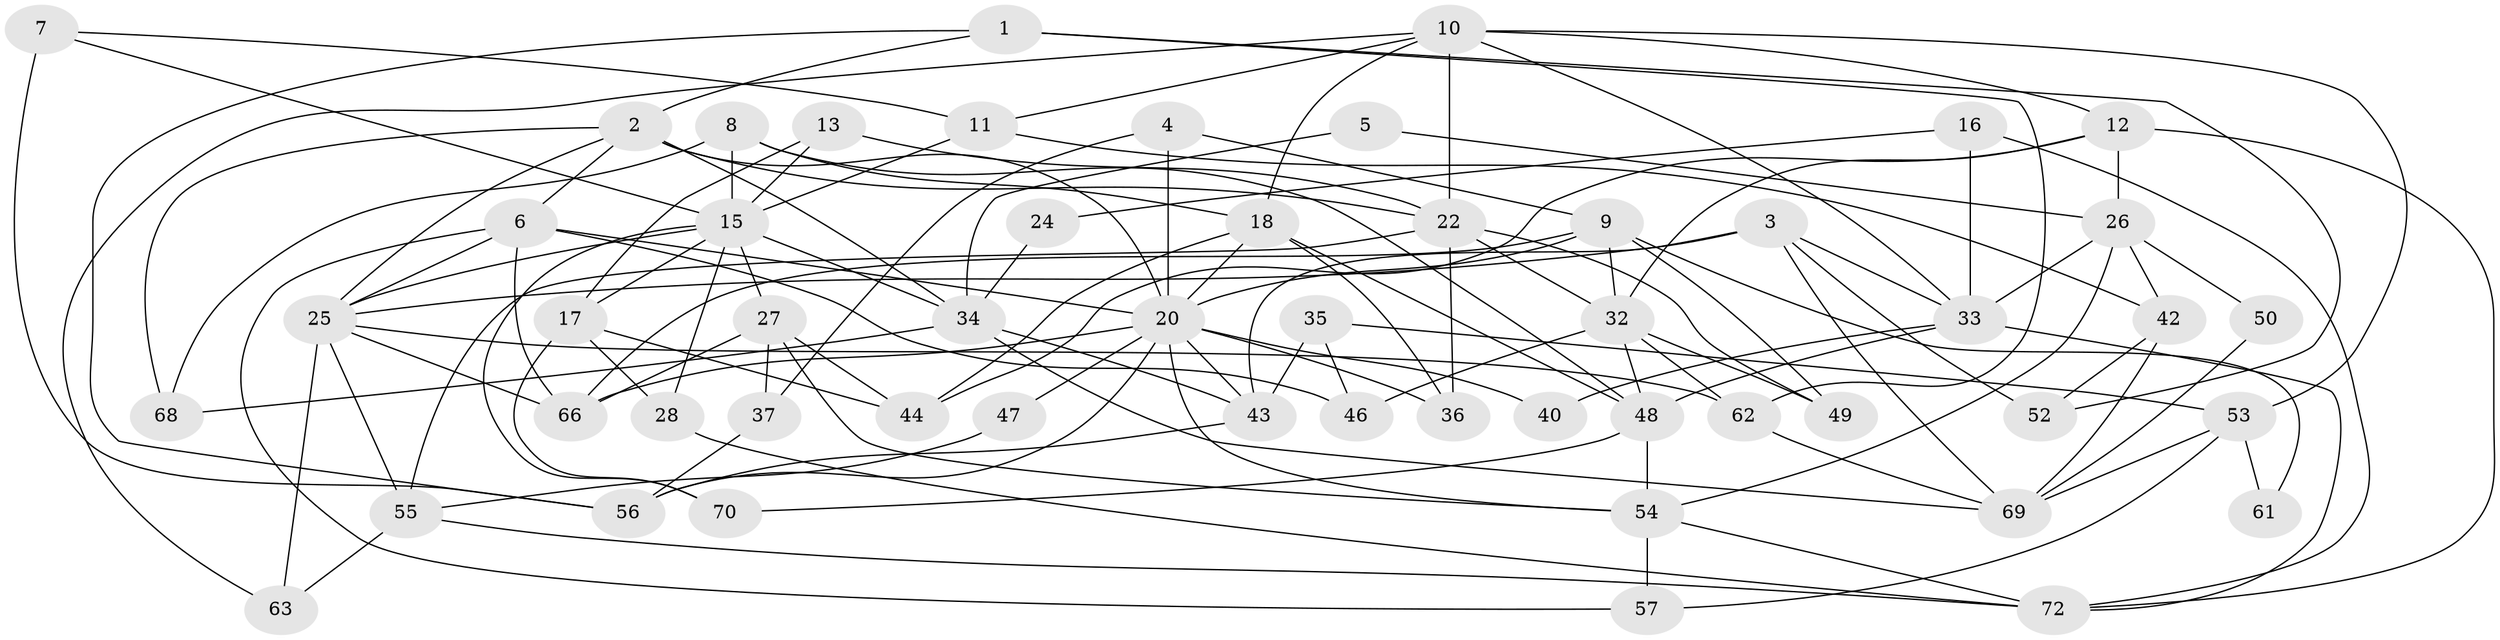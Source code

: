 // original degree distribution, {4: 0.18421052631578946, 3: 0.25, 5: 0.23684210526315788, 2: 0.17105263157894737, 6: 0.11842105263157894, 7: 0.039473684210526314}
// Generated by graph-tools (version 1.1) at 2025/18/03/04/25 18:18:33]
// undirected, 53 vertices, 123 edges
graph export_dot {
graph [start="1"]
  node [color=gray90,style=filled];
  1;
  2 [super="+71"];
  3;
  4;
  5;
  6 [super="+41"];
  7;
  8 [super="+14"];
  9 [super="+30"];
  10 [super="+19"];
  11;
  12 [super="+59"];
  13;
  15 [super="+39+60"];
  16;
  17 [super="+75"];
  18 [super="+23+51"];
  20 [super="+21"];
  22 [super="+65"];
  24;
  25 [super="+31"];
  26 [super="+38"];
  27 [super="+45"];
  28;
  32 [super="+58"];
  33;
  34 [super="+64"];
  35;
  36;
  37;
  40;
  42;
  43 [super="+74+67"];
  44;
  46;
  47;
  48;
  49;
  50;
  52;
  53;
  54;
  55;
  56;
  57;
  61;
  62 [super="+76"];
  63;
  66;
  68 [super="+73"];
  69;
  70;
  72;
  1 -- 56;
  1 -- 52;
  1 -- 2;
  1 -- 62;
  2 -- 34;
  2 -- 20;
  2 -- 6;
  2 -- 22;
  2 -- 68;
  2 -- 25;
  3 -- 33;
  3 -- 69;
  3 -- 43;
  3 -- 52;
  3 -- 25;
  4 -- 9;
  4 -- 37;
  4 -- 20;
  5 -- 26;
  5 -- 34;
  6 -- 57;
  6 -- 46;
  6 -- 25;
  6 -- 66;
  6 -- 20;
  7 -- 56;
  7 -- 11;
  7 -- 15;
  8 -- 15 [weight=2];
  8 -- 68;
  8 -- 18;
  8 -- 48;
  9 -- 20;
  9 -- 49;
  9 -- 61;
  9 -- 66;
  9 -- 32;
  10 -- 63;
  10 -- 11;
  10 -- 33;
  10 -- 53;
  10 -- 22;
  10 -- 18;
  10 -- 12;
  11 -- 42;
  11 -- 15;
  12 -- 32;
  12 -- 26;
  12 -- 72;
  12 -- 44;
  13 -- 17;
  13 -- 15;
  13 -- 22;
  15 -- 70;
  15 -- 27;
  15 -- 25;
  15 -- 28;
  15 -- 17;
  15 -- 34;
  16 -- 33;
  16 -- 72;
  16 -- 24;
  17 -- 28;
  17 -- 44;
  17 -- 70;
  18 -- 44;
  18 -- 20;
  18 -- 36;
  18 -- 48;
  20 -- 36 [weight=2];
  20 -- 40;
  20 -- 43 [weight=2];
  20 -- 66;
  20 -- 47;
  20 -- 54;
  20 -- 56;
  22 -- 55;
  22 -- 49;
  22 -- 36;
  22 -- 32;
  24 -- 34;
  25 -- 62 [weight=2];
  25 -- 66;
  25 -- 55;
  25 -- 63;
  26 -- 33;
  26 -- 50;
  26 -- 42;
  26 -- 54;
  27 -- 66;
  27 -- 37;
  27 -- 44;
  27 -- 54;
  28 -- 72;
  32 -- 49;
  32 -- 46;
  32 -- 48;
  32 -- 62;
  33 -- 72;
  33 -- 48;
  33 -- 40;
  34 -- 43;
  34 -- 68;
  34 -- 69;
  35 -- 53;
  35 -- 46;
  35 -- 43;
  37 -- 56;
  42 -- 52;
  42 -- 69;
  43 -- 56;
  47 -- 55;
  48 -- 54;
  48 -- 70;
  50 -- 69;
  53 -- 69;
  53 -- 57;
  53 -- 61;
  54 -- 57;
  54 -- 72;
  55 -- 72;
  55 -- 63;
  62 -- 69;
}
